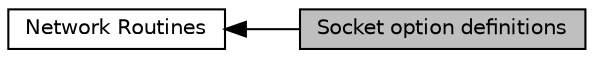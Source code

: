 digraph "Socket option definitions"
{
  edge [fontname="Helvetica",fontsize="10",labelfontname="Helvetica",labelfontsize="10"];
  node [fontname="Helvetica",fontsize="10",shape=record];
  rankdir=LR;
  Node0 [label="Socket option definitions",height=0.2,width=0.4,color="black", fillcolor="grey75", style="filled", fontcolor="black"];
  Node1 [label="Network Routines",height=0.2,width=0.4,color="black", fillcolor="white", style="filled",URL="$group__apr__network__io.html"];
  Node1->Node0 [shape=plaintext, dir="back", style="solid"];
}
